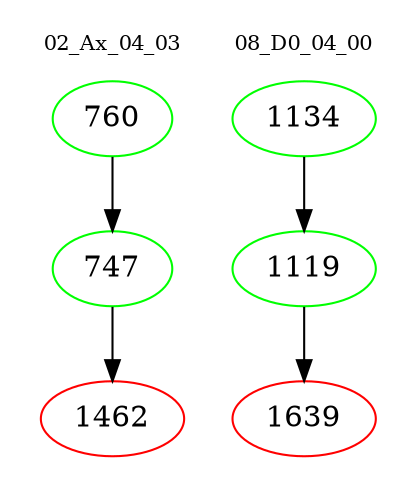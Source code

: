 digraph{
subgraph cluster_0 {
color = white
label = "02_Ax_04_03";
fontsize=10;
T0_760 [label="760", color="green"]
T0_760 -> T0_747 [color="black"]
T0_747 [label="747", color="green"]
T0_747 -> T0_1462 [color="black"]
T0_1462 [label="1462", color="red"]
}
subgraph cluster_1 {
color = white
label = "08_D0_04_00";
fontsize=10;
T1_1134 [label="1134", color="green"]
T1_1134 -> T1_1119 [color="black"]
T1_1119 [label="1119", color="green"]
T1_1119 -> T1_1639 [color="black"]
T1_1639 [label="1639", color="red"]
}
}
